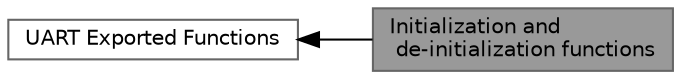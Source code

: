 digraph "Initialization and de-initialization functions"
{
 // LATEX_PDF_SIZE
  bgcolor="transparent";
  edge [fontname=Helvetica,fontsize=10,labelfontname=Helvetica,labelfontsize=10];
  node [fontname=Helvetica,fontsize=10,shape=box,height=0.2,width=0.4];
  rankdir=LR;
  Node2 [label="UART Exported Functions",height=0.2,width=0.4,color="grey40", fillcolor="white", style="filled",URL="$group___u_a_r_t___exported___functions.html",tooltip=" "];
  Node1 [label="Initialization and\l de-initialization functions",height=0.2,width=0.4,color="gray40", fillcolor="grey60", style="filled", fontcolor="black",tooltip=" "];
  Node2->Node1 [shape=plaintext, dir="back", style="solid"];
}
